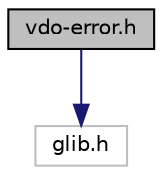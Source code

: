 digraph "vdo-error.h"
{
 // LATEX_PDF_SIZE
  edge [fontname="Helvetica",fontsize="10",labelfontname="Helvetica",labelfontsize="10"];
  node [fontname="Helvetica",fontsize="10",shape=record];
  Node1 [label="vdo-error.h",height=0.2,width=0.4,color="black", fillcolor="grey75", style="filled", fontcolor="black",tooltip="Definitions related to error reporting, e.g. error codes."];
  Node1 -> Node2 [color="midnightblue",fontsize="10",style="solid",fontname="Helvetica"];
  Node2 [label="glib.h",height=0.2,width=0.4,color="grey75", fillcolor="white", style="filled",tooltip=" "];
}
